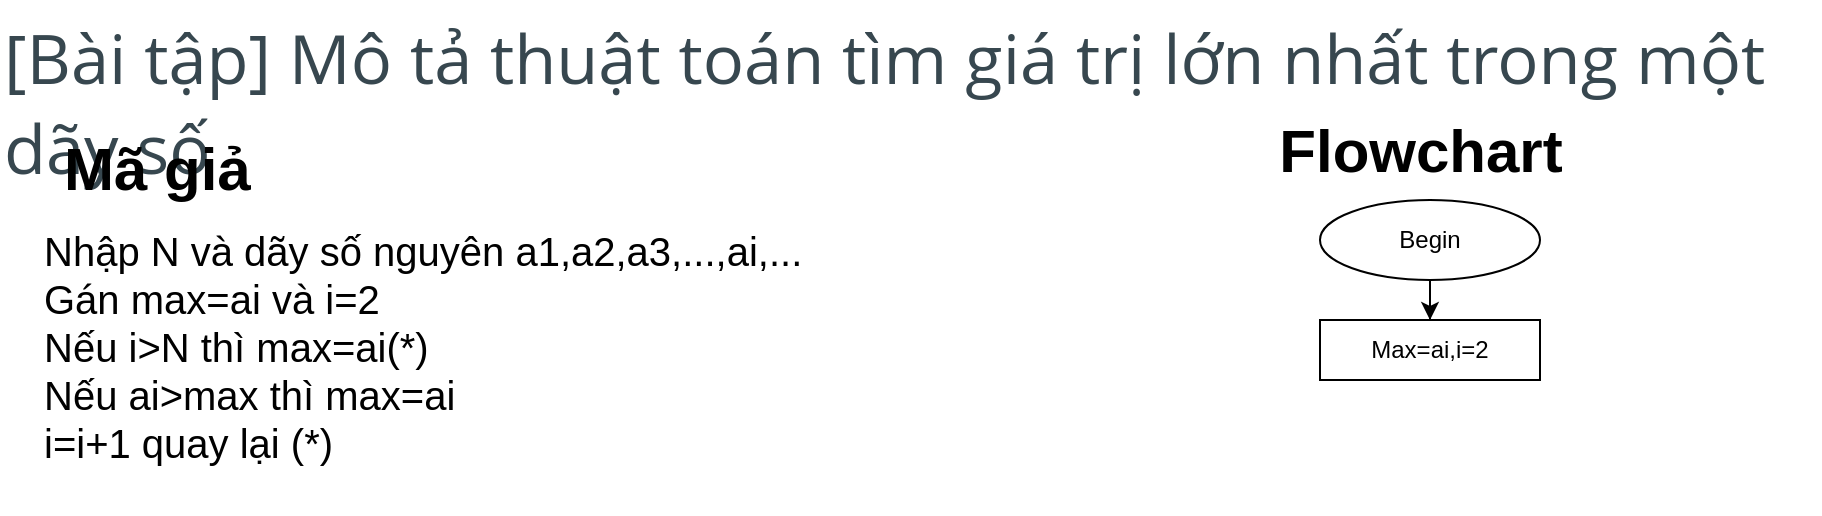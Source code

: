 <mxfile version="13.9.9" type="device"><diagram id="psUtkRQvEgb0Qohj84rG" name="Page-1"><mxGraphModel dx="868" dy="510" grid="1" gridSize="10" guides="1" tooltips="1" connect="1" arrows="1" fold="1" page="1" pageScale="1" pageWidth="850" pageHeight="1100" math="0" shadow="0"><root><mxCell id="0"/><mxCell id="1" parent="0"/><mxCell id="LWORACL0ju7aaM2saOpH-1" value="&lt;h2 id=&quot;yui_3_17_2_1_1606893347823_39&quot; style=&quot;box-sizing: border-box; margin-top: 0px; margin-bottom: 0.5rem; font-family: &amp;quot;open sans&amp;quot;; font-weight: 400; line-height: 1.3; color: rgb(55, 71, 79); font-size: 2.143rem; font-style: normal; letter-spacing: normal; text-align: left; text-indent: 0px; text-transform: none; word-spacing: 0px; background-color: rgb(255, 255, 255);&quot;&gt;[Bài tập] Mô tả thuật toán tìm giá trị lớn nhất trong một dãy số&lt;/h2&gt;&lt;div id=&quot;intro&quot; class=&quot;box py-3 generalbox boxaligncenter&quot; style=&quot;box-sizing: border-box; padding-top: 1rem; padding-bottom: 1rem; color: rgb(82, 96, 105); font-family: &amp;quot;open sans&amp;quot;, sans-serif; font-size: 14px; font-style: normal; font-weight: 400; letter-spacing: normal; text-align: left; text-indent: 0px; text-transform: none; word-spacing: 0px; background-color: rgb(255, 255, 255);&quot;&gt;&lt;div class=&quot;no-overflow&quot; style=&quot;box-sizing: border-box ; overflow: auto&quot;&gt;&lt;br class=&quot;Apple-interchange-newline&quot;&gt;&#10;&#10;&lt;/div&gt;&lt;/div&gt;" style="text;whiteSpace=wrap;html=1;" vertex="1" parent="1"><mxGeometry x="70" width="910" height="50" as="geometry"/></mxCell><mxCell id="LWORACL0ju7aaM2saOpH-3" value="&lt;font style=&quot;font-size: 30px&quot;&gt;&lt;b&gt;Mã giả&lt;/b&gt;&lt;/font&gt;" style="text;whiteSpace=wrap;html=1;" vertex="1" parent="1"><mxGeometry x="100" y="60" width="130" height="30" as="geometry"/></mxCell><mxCell id="LWORACL0ju7aaM2saOpH-5" value="&lt;font style=&quot;font-size: 30px&quot;&gt;Flowchart&lt;/font&gt;" style="text;html=1;align=center;verticalAlign=middle;resizable=0;points=[];autosize=1;fontStyle=1" vertex="1" parent="1"><mxGeometry x="700" y="60" width="160" height="30" as="geometry"/></mxCell><mxCell id="LWORACL0ju7aaM2saOpH-8" style="edgeStyle=orthogonalEdgeStyle;rounded=0;orthogonalLoop=1;jettySize=auto;html=1;" edge="1" parent="1" source="LWORACL0ju7aaM2saOpH-6" target="LWORACL0ju7aaM2saOpH-7"><mxGeometry relative="1" as="geometry"/></mxCell><mxCell id="LWORACL0ju7aaM2saOpH-6" value="Begin" style="ellipse;whiteSpace=wrap;html=1;" vertex="1" parent="1"><mxGeometry x="730" y="100" width="110" height="40" as="geometry"/></mxCell><mxCell id="LWORACL0ju7aaM2saOpH-7" value="Max=ai,i=2" style="rounded=0;whiteSpace=wrap;html=1;" vertex="1" parent="1"><mxGeometry x="730" y="160" width="110" height="30" as="geometry"/></mxCell><mxCell id="LWORACL0ju7aaM2saOpH-9" value="&lt;div style=&quot;font-size: 20px&quot;&gt;&lt;font style=&quot;font-size: 20px&quot;&gt;Nhập N và dãy số nguyên a1,a2,a3,...,ai,...&lt;/font&gt;&lt;/div&gt;&lt;div style=&quot;font-size: 20px&quot;&gt;&lt;font style=&quot;font-size: 20px&quot;&gt;Gán max=ai và i=2&lt;/font&gt;&lt;/div&gt;&lt;div style=&quot;font-size: 20px&quot;&gt;&lt;font style=&quot;font-size: 20px&quot;&gt;Nếu i&amp;gt;N thì max=ai(*)&lt;/font&gt;&lt;/div&gt;&lt;div style=&quot;font-size: 20px&quot;&gt;&lt;font style=&quot;font-size: 20px&quot;&gt;Nếu ai&amp;gt;max thì max=ai&lt;/font&gt;&lt;/div&gt;&lt;div style=&quot;font-size: 20px&quot;&gt;&lt;font style=&quot;font-size: 20px&quot;&gt;i=i+1 quay lại (*)&lt;/font&gt;&lt;/div&gt;&lt;div style=&quot;font-size: 20px&quot;&gt;&lt;br&gt;&lt;/div&gt;" style="text;html=1;align=left;verticalAlign=middle;resizable=0;points=[];autosize=1;" vertex="1" parent="1"><mxGeometry x="90" y="140" width="390" height="90" as="geometry"/></mxCell></root></mxGraphModel></diagram></mxfile>